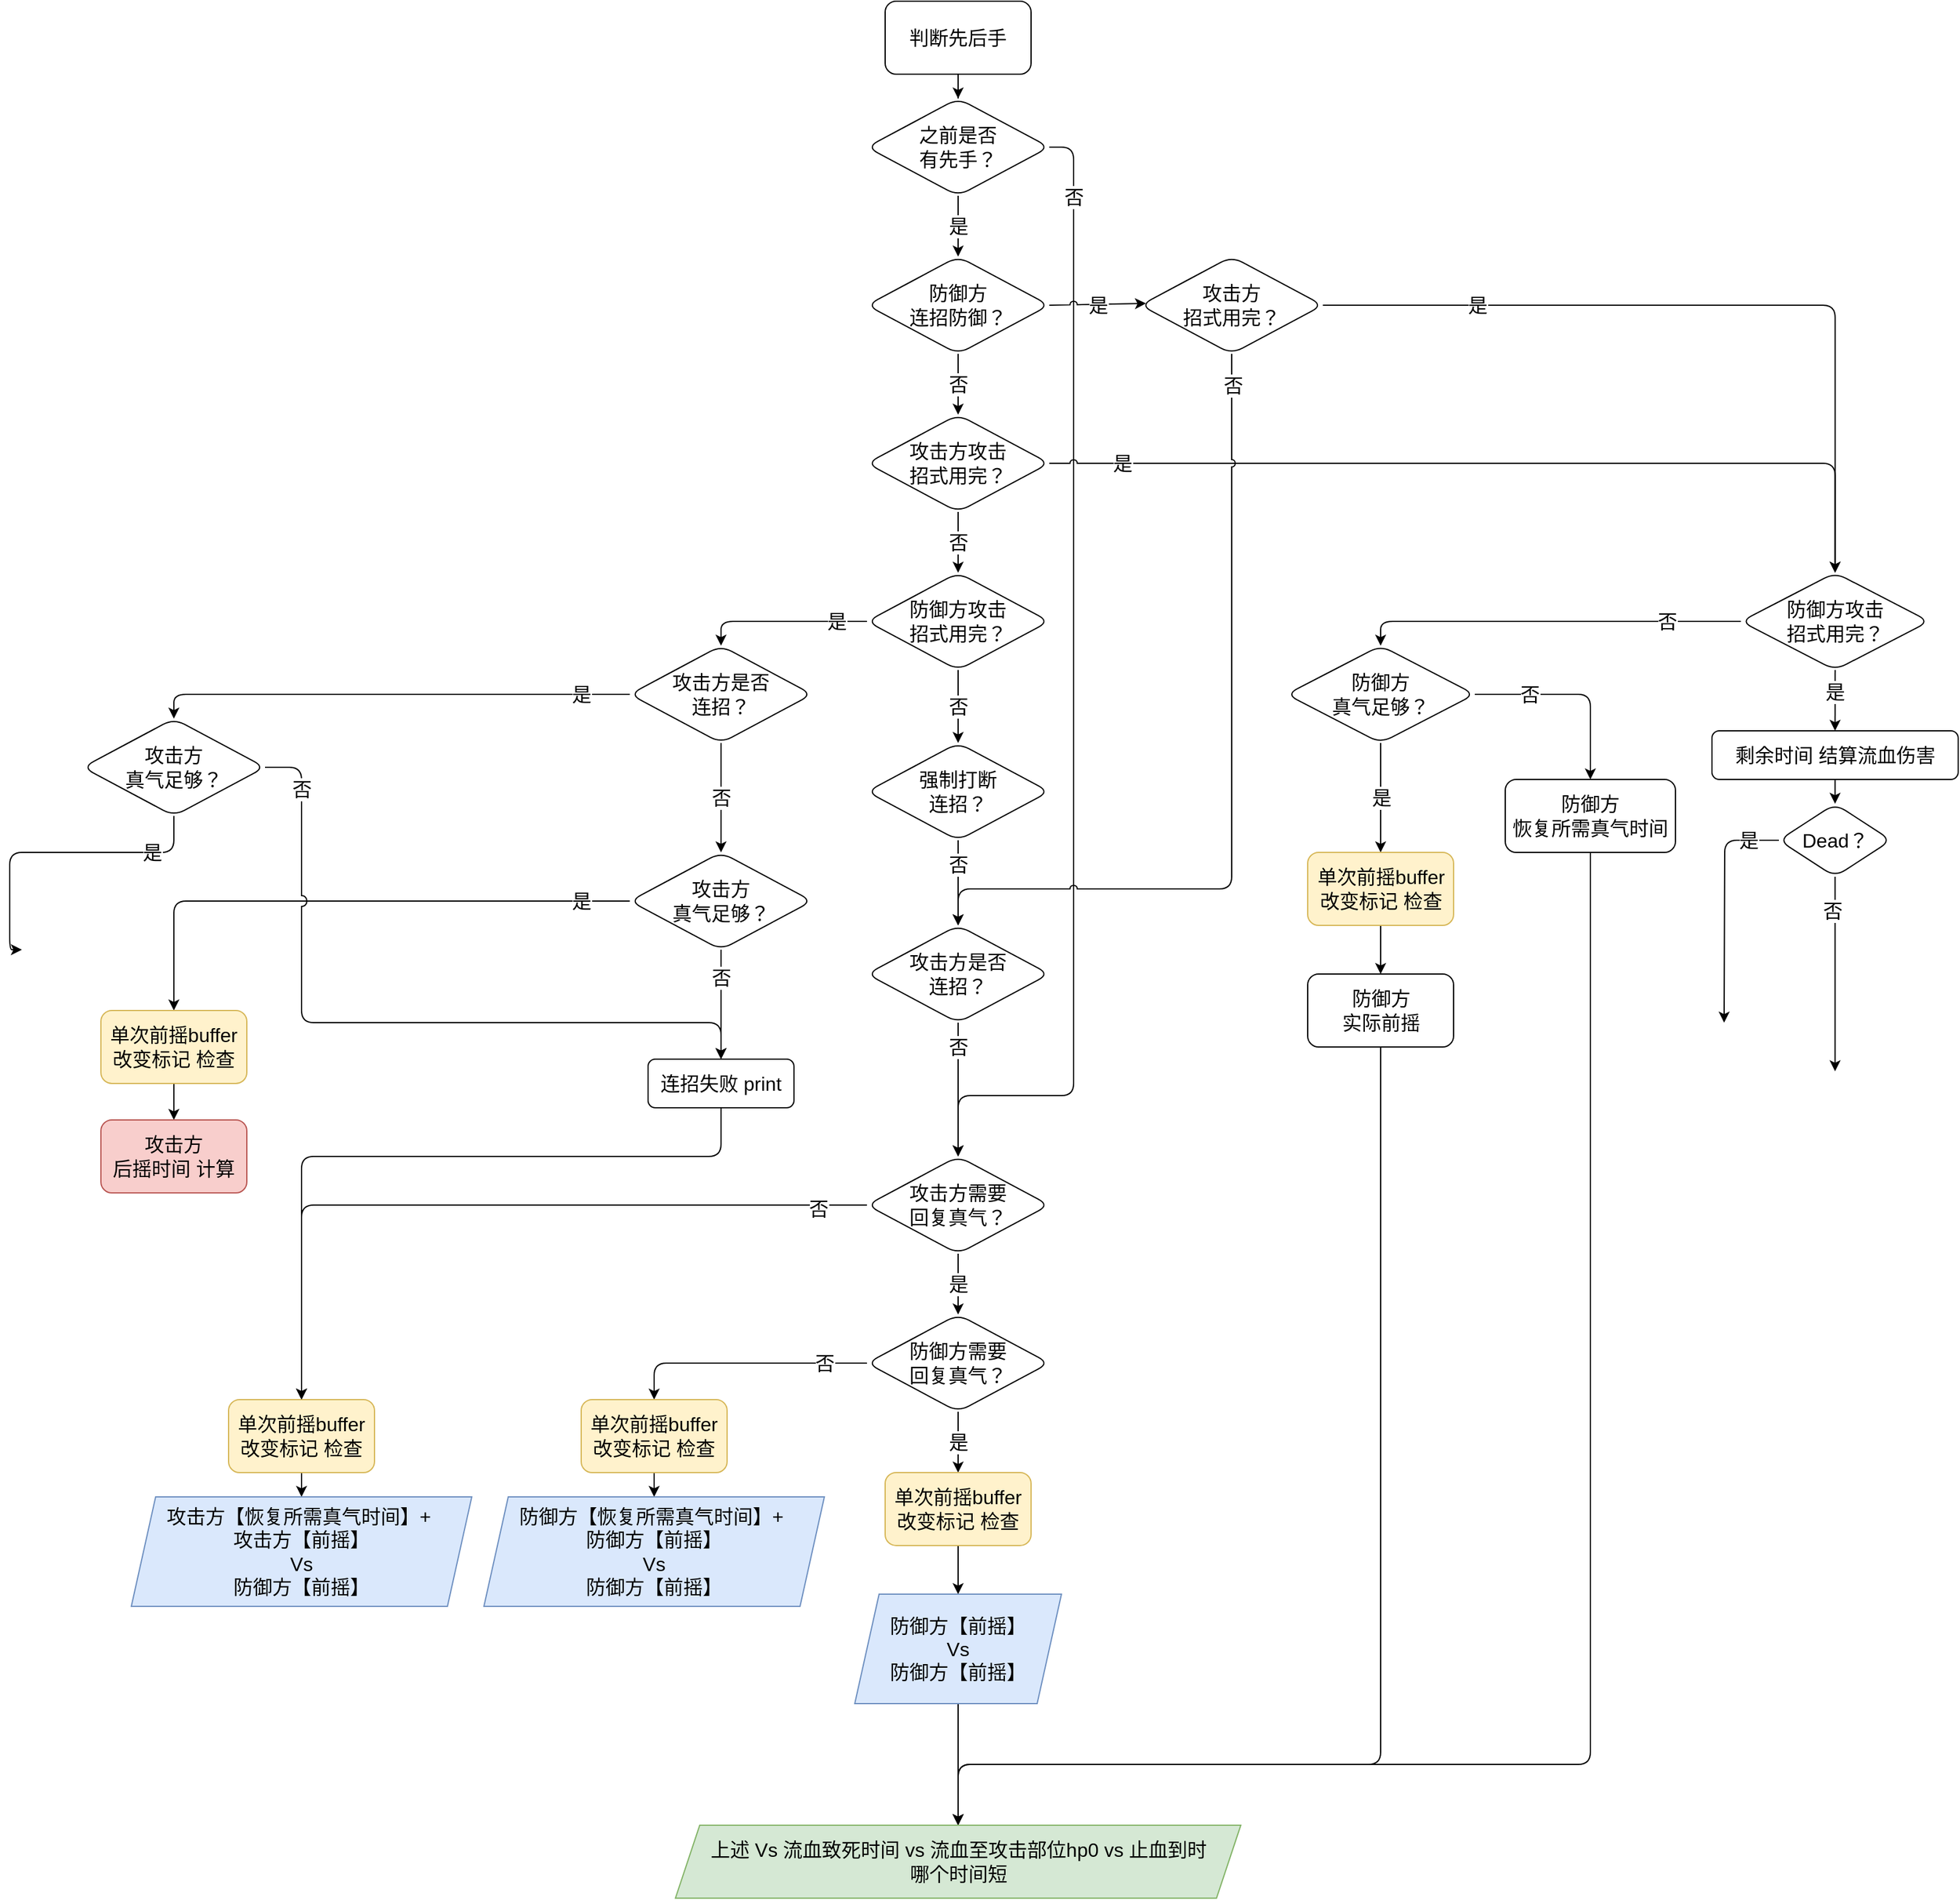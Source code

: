 <mxfile version="13.5.7" type="device" pages="2"><diagram id="C5RBs43oDa-KdzZeNtuy" name="Page-1"><mxGraphModel dx="1844" dy="978" grid="1" gridSize="10" guides="1" tooltips="1" connect="1" arrows="1" fold="1" page="1" pageScale="1" pageWidth="827" pageHeight="1169" math="0" shadow="0"><root><mxCell id="WIyWlLk6GJQsqaUBKTNV-0"/><mxCell id="WIyWlLk6GJQsqaUBKTNV-1" parent="WIyWlLk6GJQsqaUBKTNV-0"/><mxCell id="cYlKV6OHm-jSGwV8W4NB-3" value="" style="edgeStyle=orthogonalEdgeStyle;rounded=0;orthogonalLoop=1;jettySize=auto;html=1;fontSize=16;" edge="1" parent="WIyWlLk6GJQsqaUBKTNV-1" source="cYlKV6OHm-jSGwV8W4NB-1" target="cYlKV6OHm-jSGwV8W4NB-2"><mxGeometry relative="1" as="geometry"/></mxCell><mxCell id="cYlKV6OHm-jSGwV8W4NB-1" value="判断先后手" style="rounded=1;whiteSpace=wrap;html=1;fontSize=16;" vertex="1" parent="WIyWlLk6GJQsqaUBKTNV-1"><mxGeometry x="330" y="30" width="120" height="60" as="geometry"/></mxCell><mxCell id="cYlKV6OHm-jSGwV8W4NB-53" style="edgeStyle=orthogonalEdgeStyle;rounded=1;orthogonalLoop=1;jettySize=auto;html=1;exitX=1;exitY=0.5;exitDx=0;exitDy=0;fontSize=16;sourcePortConstraint=none;snapToPoint=0;fixDash=0;metaEdit=0;comic=0;noJump=0;backgroundOutline=0;sketch=0;jumpStyle=arc;" edge="1" parent="WIyWlLk6GJQsqaUBKTNV-1" source="cYlKV6OHm-jSGwV8W4NB-2" target="cYlKV6OHm-jSGwV8W4NB-46"><mxGeometry relative="1" as="geometry"><Array as="points"><mxPoint x="485" y="150"/><mxPoint x="485" y="930"/><mxPoint x="390" y="930"/></Array></mxGeometry></mxCell><mxCell id="cYlKV6OHm-jSGwV8W4NB-57" value="否" style="edgeLabel;html=1;align=center;verticalAlign=middle;resizable=0;points=[];fontSize=16;" vertex="1" connectable="0" parent="cYlKV6OHm-jSGwV8W4NB-53"><mxGeometry x="-0.419" relative="1" as="geometry"><mxPoint y="-214.17" as="offset"/></mxGeometry></mxCell><mxCell id="cYlKV6OHm-jSGwV8W4NB-2" value="&lt;div&gt;之前是否&lt;/div&gt;&lt;div&gt;有先手？&lt;/div&gt;" style="rhombus;whiteSpace=wrap;html=1;rounded=1;fontSize=16;" vertex="1" parent="WIyWlLk6GJQsqaUBKTNV-1"><mxGeometry x="315" y="110" width="150" height="80" as="geometry"/></mxCell><mxCell id="cYlKV6OHm-jSGwV8W4NB-6" value="&lt;div&gt;防御方&lt;/div&gt;&lt;div&gt;连招防御？&lt;/div&gt;" style="rhombus;whiteSpace=wrap;html=1;rounded=1;fontSize=16;" vertex="1" parent="WIyWlLk6GJQsqaUBKTNV-1"><mxGeometry x="315" y="240" width="150" height="80" as="geometry"/></mxCell><mxCell id="cYlKV6OHm-jSGwV8W4NB-10" value="" style="endArrow=classic;html=1;fontSize=16;entryX=0.5;entryY=0;entryDx=0;entryDy=0;" edge="1" parent="WIyWlLk6GJQsqaUBKTNV-1" source="cYlKV6OHm-jSGwV8W4NB-2" target="cYlKV6OHm-jSGwV8W4NB-6"><mxGeometry relative="1" as="geometry"><mxPoint x="510" y="210" as="sourcePoint"/><mxPoint x="610" y="210" as="targetPoint"/></mxGeometry></mxCell><mxCell id="cYlKV6OHm-jSGwV8W4NB-11" value="是" style="edgeLabel;resizable=0;html=1;align=center;verticalAlign=middle;fontSize=16;" connectable="0" vertex="1" parent="cYlKV6OHm-jSGwV8W4NB-10"><mxGeometry relative="1" as="geometry"/></mxCell><mxCell id="cYlKV6OHm-jSGwV8W4NB-61" style="edgeStyle=orthogonalEdgeStyle;rounded=1;sketch=0;comic=0;orthogonalLoop=1;jettySize=auto;html=1;entryX=0.5;entryY=0;entryDx=0;entryDy=0;fontSize=16;jumpStyle=arc;" edge="1" parent="WIyWlLk6GJQsqaUBKTNV-1" source="cYlKV6OHm-jSGwV8W4NB-16" target="cYlKV6OHm-jSGwV8W4NB-58"><mxGeometry relative="1" as="geometry"/></mxCell><mxCell id="cYlKV6OHm-jSGwV8W4NB-62" value="是" style="edgeLabel;html=1;align=center;verticalAlign=middle;resizable=0;points=[];fontSize=16;" vertex="1" connectable="0" parent="cYlKV6OHm-jSGwV8W4NB-61"><mxGeometry x="-0.636" y="2" relative="1" as="geometry"><mxPoint x="-74.17" y="2" as="offset"/></mxGeometry></mxCell><mxCell id="cYlKV6OHm-jSGwV8W4NB-16" value="&lt;div&gt;攻击方攻击&lt;/div&gt;&lt;div&gt;招式用完？&lt;/div&gt;" style="rhombus;whiteSpace=wrap;html=1;rounded=1;fontSize=16;" vertex="1" parent="WIyWlLk6GJQsqaUBKTNV-1"><mxGeometry x="315" y="370" width="150" height="80" as="geometry"/></mxCell><mxCell id="cYlKV6OHm-jSGwV8W4NB-17" value="" style="endArrow=classic;html=1;fontSize=16;entryX=0.5;entryY=0;entryDx=0;entryDy=0;" edge="1" target="cYlKV6OHm-jSGwV8W4NB-16" parent="WIyWlLk6GJQsqaUBKTNV-1" source="cYlKV6OHm-jSGwV8W4NB-6"><mxGeometry relative="1" as="geometry"><mxPoint x="450" y="350" as="sourcePoint"/><mxPoint x="610" y="340" as="targetPoint"/></mxGeometry></mxCell><mxCell id="cYlKV6OHm-jSGwV8W4NB-18" value="否" style="edgeLabel;resizable=0;html=1;align=center;verticalAlign=middle;fontSize=16;" connectable="0" vertex="1" parent="cYlKV6OHm-jSGwV8W4NB-17"><mxGeometry relative="1" as="geometry"/></mxCell><mxCell id="cYlKV6OHm-jSGwV8W4NB-27" value="" style="endArrow=classic;html=1;fontSize=16;exitX=1;exitY=0.5;exitDx=0;exitDy=0;entryX=0.03;entryY=0.482;entryDx=0;entryDy=0;entryPerimeter=0;jumpStyle=arc;" edge="1" parent="WIyWlLk6GJQsqaUBKTNV-1" source="cYlKV6OHm-jSGwV8W4NB-6" target="cYlKV6OHm-jSGwV8W4NB-29"><mxGeometry relative="1" as="geometry"><mxPoint x="530" y="260" as="sourcePoint"/><mxPoint x="530" y="280" as="targetPoint"/></mxGeometry></mxCell><mxCell id="cYlKV6OHm-jSGwV8W4NB-28" value="是" style="edgeLabel;resizable=0;html=1;align=center;verticalAlign=middle;fontSize=16;" connectable="0" vertex="1" parent="cYlKV6OHm-jSGwV8W4NB-27"><mxGeometry relative="1" as="geometry"/></mxCell><mxCell id="cYlKV6OHm-jSGwV8W4NB-59" value="" style="edgeStyle=orthogonalEdgeStyle;rounded=1;sketch=0;comic=0;orthogonalLoop=1;jettySize=auto;html=1;fontSize=16;" edge="1" parent="WIyWlLk6GJQsqaUBKTNV-1" source="cYlKV6OHm-jSGwV8W4NB-29" target="cYlKV6OHm-jSGwV8W4NB-58"><mxGeometry relative="1" as="geometry"/></mxCell><mxCell id="cYlKV6OHm-jSGwV8W4NB-60" value="是" style="edgeLabel;html=1;align=center;verticalAlign=middle;resizable=0;points=[];fontSize=16;" vertex="1" connectable="0" parent="cYlKV6OHm-jSGwV8W4NB-59"><mxGeometry x="-0.089" y="1" relative="1" as="geometry"><mxPoint x="-165" y="1" as="offset"/></mxGeometry></mxCell><mxCell id="cYlKV6OHm-jSGwV8W4NB-63" style="edgeStyle=orthogonalEdgeStyle;rounded=1;sketch=0;comic=0;orthogonalLoop=1;jettySize=auto;html=1;fontSize=16;jumpStyle=arc;" edge="1" parent="WIyWlLk6GJQsqaUBKTNV-1" source="cYlKV6OHm-jSGwV8W4NB-29"><mxGeometry relative="1" as="geometry"><mxPoint x="390" y="790" as="targetPoint"/><Array as="points"><mxPoint x="615" y="760"/><mxPoint x="390" y="760"/></Array></mxGeometry></mxCell><mxCell id="cYlKV6OHm-jSGwV8W4NB-64" value="否" style="edgeLabel;html=1;align=center;verticalAlign=middle;resizable=0;points=[];fontSize=16;" vertex="1" connectable="0" parent="cYlKV6OHm-jSGwV8W4NB-63"><mxGeometry x="-0.927" y="1" relative="1" as="geometry"><mxPoint as="offset"/></mxGeometry></mxCell><mxCell id="cYlKV6OHm-jSGwV8W4NB-29" value="&lt;div&gt;攻击方&lt;/div&gt;&lt;div&gt;招式用完？&lt;/div&gt;" style="rhombus;whiteSpace=wrap;html=1;rounded=1;fontSize=16;" vertex="1" parent="WIyWlLk6GJQsqaUBKTNV-1"><mxGeometry x="540" y="240" width="150" height="80" as="geometry"/></mxCell><mxCell id="cYlKV6OHm-jSGwV8W4NB-31" value="" style="endArrow=classic;html=1;fontSize=16;entryX=0.5;entryY=0;entryDx=0;entryDy=0;" edge="1" parent="WIyWlLk6GJQsqaUBKTNV-1" source="cYlKV6OHm-jSGwV8W4NB-16" target="cYlKV6OHm-jSGwV8W4NB-33"><mxGeometry relative="1" as="geometry"><mxPoint x="389.5" y="450" as="sourcePoint"/><mxPoint x="389.5" y="500" as="targetPoint"/></mxGeometry></mxCell><mxCell id="cYlKV6OHm-jSGwV8W4NB-32" value="否" style="edgeLabel;resizable=0;html=1;align=center;verticalAlign=middle;fontSize=16;" connectable="0" vertex="1" parent="cYlKV6OHm-jSGwV8W4NB-31"><mxGeometry relative="1" as="geometry"/></mxCell><mxCell id="cYlKV6OHm-jSGwV8W4NB-98" style="edgeStyle=orthogonalEdgeStyle;rounded=1;sketch=0;comic=0;jumpStyle=arc;jumpSize=9;orthogonalLoop=1;jettySize=auto;html=1;entryX=0.5;entryY=0;entryDx=0;entryDy=0;fontSize=16;" edge="1" parent="WIyWlLk6GJQsqaUBKTNV-1" source="cYlKV6OHm-jSGwV8W4NB-33" target="cYlKV6OHm-jSGwV8W4NB-97"><mxGeometry relative="1" as="geometry"/></mxCell><mxCell id="cYlKV6OHm-jSGwV8W4NB-99" value="是" style="edgeLabel;html=1;align=center;verticalAlign=middle;resizable=0;points=[];fontSize=16;" vertex="1" connectable="0" parent="cYlKV6OHm-jSGwV8W4NB-98"><mxGeometry x="-0.821" y="2" relative="1" as="geometry"><mxPoint x="-12.5" y="-2" as="offset"/></mxGeometry></mxCell><mxCell id="cYlKV6OHm-jSGwV8W4NB-33" value="&lt;div&gt;防御方攻击&lt;/div&gt;&lt;div&gt;招式用完？&lt;/div&gt;" style="rhombus;whiteSpace=wrap;html=1;rounded=1;fontSize=16;" vertex="1" parent="WIyWlLk6GJQsqaUBKTNV-1"><mxGeometry x="315" y="500" width="150" height="80" as="geometry"/></mxCell><mxCell id="cYlKV6OHm-jSGwV8W4NB-34" value="" style="endArrow=classic;html=1;fontSize=16;" edge="1" parent="WIyWlLk6GJQsqaUBKTNV-1" source="cYlKV6OHm-jSGwV8W4NB-33" target="cYlKV6OHm-jSGwV8W4NB-40"><mxGeometry relative="1" as="geometry"><mxPoint x="389.5" y="590" as="sourcePoint"/><mxPoint x="389.5" y="640" as="targetPoint"/></mxGeometry></mxCell><mxCell id="cYlKV6OHm-jSGwV8W4NB-35" value="否" style="edgeLabel;resizable=0;html=1;align=center;verticalAlign=middle;fontSize=16;" connectable="0" vertex="1" parent="cYlKV6OHm-jSGwV8W4NB-34"><mxGeometry relative="1" as="geometry"/></mxCell><mxCell id="cYlKV6OHm-jSGwV8W4NB-40" value="&lt;div&gt;强制打断&lt;/div&gt;&lt;div&gt;连招？&lt;/div&gt;" style="rhombus;whiteSpace=wrap;html=1;rounded=1;fontSize=16;" vertex="1" parent="WIyWlLk6GJQsqaUBKTNV-1"><mxGeometry x="315" y="640" width="150" height="80" as="geometry"/></mxCell><mxCell id="cYlKV6OHm-jSGwV8W4NB-41" value="" style="endArrow=classic;html=1;fontSize=16;" edge="1" parent="WIyWlLk6GJQsqaUBKTNV-1" source="cYlKV6OHm-jSGwV8W4NB-40" target="cYlKV6OHm-jSGwV8W4NB-43"><mxGeometry relative="1" as="geometry"><mxPoint x="389.5" y="730" as="sourcePoint"/><mxPoint x="389.5" y="780" as="targetPoint"/></mxGeometry></mxCell><mxCell id="cYlKV6OHm-jSGwV8W4NB-42" value="否" style="edgeLabel;resizable=0;html=1;align=center;verticalAlign=middle;fontSize=16;" connectable="0" vertex="1" parent="cYlKV6OHm-jSGwV8W4NB-41"><mxGeometry relative="1" as="geometry"><mxPoint y="-15" as="offset"/></mxGeometry></mxCell><mxCell id="cYlKV6OHm-jSGwV8W4NB-43" value="&lt;div&gt;攻击方是否&lt;/div&gt;&lt;div&gt;连招？&lt;/div&gt;" style="rhombus;whiteSpace=wrap;html=1;rounded=1;fontSize=16;" vertex="1" parent="WIyWlLk6GJQsqaUBKTNV-1"><mxGeometry x="315" y="790" width="150" height="80" as="geometry"/></mxCell><mxCell id="cYlKV6OHm-jSGwV8W4NB-44" value="" style="endArrow=classic;html=1;fontSize=16;" edge="1" parent="WIyWlLk6GJQsqaUBKTNV-1" source="cYlKV6OHm-jSGwV8W4NB-43" target="cYlKV6OHm-jSGwV8W4NB-46"><mxGeometry relative="1" as="geometry"><mxPoint x="389.5" y="860" as="sourcePoint"/><mxPoint x="389.5" y="910" as="targetPoint"/></mxGeometry></mxCell><mxCell id="cYlKV6OHm-jSGwV8W4NB-45" value="否" style="edgeLabel;resizable=0;html=1;align=center;verticalAlign=middle;fontSize=16;" connectable="0" vertex="1" parent="cYlKV6OHm-jSGwV8W4NB-44"><mxGeometry relative="1" as="geometry"><mxPoint y="-35" as="offset"/></mxGeometry></mxCell><mxCell id="cYlKV6OHm-jSGwV8W4NB-93" style="edgeStyle=orthogonalEdgeStyle;rounded=1;sketch=0;comic=0;jumpStyle=arc;jumpSize=9;orthogonalLoop=1;jettySize=auto;html=1;exitX=0;exitY=0.5;exitDx=0;exitDy=0;fontSize=16;" edge="1" parent="WIyWlLk6GJQsqaUBKTNV-1" source="cYlKV6OHm-jSGwV8W4NB-46" target="cYlKV6OHm-jSGwV8W4NB-92"><mxGeometry relative="1" as="geometry"/></mxCell><mxCell id="cYlKV6OHm-jSGwV8W4NB-94" value="否" style="edgeLabel;html=1;align=center;verticalAlign=middle;resizable=0;points=[];fontSize=16;" vertex="1" connectable="0" parent="cYlKV6OHm-jSGwV8W4NB-93"><mxGeometry x="-0.872" y="3" relative="1" as="geometry"><mxPoint as="offset"/></mxGeometry></mxCell><mxCell id="cYlKV6OHm-jSGwV8W4NB-46" value="攻击方需要&lt;br&gt;回复真气？" style="rhombus;whiteSpace=wrap;html=1;rounded=1;fontSize=16;" vertex="1" parent="WIyWlLk6GJQsqaUBKTNV-1"><mxGeometry x="315" y="980" width="150" height="80" as="geometry"/></mxCell><mxCell id="cYlKV6OHm-jSGwV8W4NB-47" value="" style="endArrow=classic;html=1;fontSize=16;" edge="1" source="cYlKV6OHm-jSGwV8W4NB-46" parent="WIyWlLk6GJQsqaUBKTNV-1" target="cYlKV6OHm-jSGwV8W4NB-50"><mxGeometry relative="1" as="geometry"><mxPoint x="389.5" y="1060" as="sourcePoint"/><mxPoint x="389.5" y="1110" as="targetPoint"/></mxGeometry></mxCell><mxCell id="cYlKV6OHm-jSGwV8W4NB-48" value="是" style="edgeLabel;resizable=0;html=1;align=center;verticalAlign=middle;fontSize=16;" connectable="0" vertex="1" parent="cYlKV6OHm-jSGwV8W4NB-47"><mxGeometry relative="1" as="geometry"/></mxCell><mxCell id="cYlKV6OHm-jSGwV8W4NB-84" style="edgeStyle=orthogonalEdgeStyle;rounded=1;sketch=0;comic=0;jumpStyle=arc;jumpSize=9;orthogonalLoop=1;jettySize=auto;html=1;exitX=0;exitY=0.5;exitDx=0;exitDy=0;fontSize=16;entryX=0.5;entryY=0;entryDx=0;entryDy=0;" edge="1" parent="WIyWlLk6GJQsqaUBKTNV-1" source="cYlKV6OHm-jSGwV8W4NB-50" target="cYlKV6OHm-jSGwV8W4NB-85"><mxGeometry relative="1" as="geometry"><mxPoint x="190" y="1200" as="targetPoint"/></mxGeometry></mxCell><mxCell id="cYlKV6OHm-jSGwV8W4NB-86" value="否" style="edgeLabel;html=1;align=center;verticalAlign=middle;resizable=0;points=[];fontSize=16;" vertex="1" connectable="0" parent="cYlKV6OHm-jSGwV8W4NB-84"><mxGeometry x="-0.363" relative="1" as="geometry"><mxPoint x="30" as="offset"/></mxGeometry></mxCell><mxCell id="cYlKV6OHm-jSGwV8W4NB-50" value="防御方需要&lt;br&gt;回复真气？" style="rhombus;whiteSpace=wrap;html=1;rounded=1;fontSize=16;" vertex="1" parent="WIyWlLk6GJQsqaUBKTNV-1"><mxGeometry x="315" y="1110" width="150" height="80" as="geometry"/></mxCell><mxCell id="cYlKV6OHm-jSGwV8W4NB-51" value="" style="endArrow=classic;html=1;fontSize=16;entryX=0.5;entryY=0;entryDx=0;entryDy=0;" edge="1" parent="WIyWlLk6GJQsqaUBKTNV-1" source="cYlKV6OHm-jSGwV8W4NB-50" target="cYlKV6OHm-jSGwV8W4NB-82"><mxGeometry relative="1" as="geometry"><mxPoint x="389.5" y="1190" as="sourcePoint"/><mxPoint x="389.5" y="1240" as="targetPoint"/></mxGeometry></mxCell><mxCell id="cYlKV6OHm-jSGwV8W4NB-52" value="是" style="edgeLabel;resizable=0;html=1;align=center;verticalAlign=middle;fontSize=16;" connectable="0" vertex="1" parent="cYlKV6OHm-jSGwV8W4NB-51"><mxGeometry relative="1" as="geometry"/></mxCell><mxCell id="cYlKV6OHm-jSGwV8W4NB-66" value="" style="edgeStyle=orthogonalEdgeStyle;rounded=1;sketch=0;comic=0;jumpStyle=arc;jumpSize=9;orthogonalLoop=1;jettySize=auto;html=1;fontSize=16;" edge="1" parent="WIyWlLk6GJQsqaUBKTNV-1" source="cYlKV6OHm-jSGwV8W4NB-58" target="cYlKV6OHm-jSGwV8W4NB-65"><mxGeometry relative="1" as="geometry"/></mxCell><mxCell id="cYlKV6OHm-jSGwV8W4NB-67" value="是" style="edgeLabel;html=1;align=center;verticalAlign=middle;resizable=0;points=[];fontSize=16;" vertex="1" connectable="0" parent="cYlKV6OHm-jSGwV8W4NB-66"><mxGeometry x="-0.282" y="-1" relative="1" as="geometry"><mxPoint as="offset"/></mxGeometry></mxCell><mxCell id="cYlKV6OHm-jSGwV8W4NB-71" style="edgeStyle=orthogonalEdgeStyle;rounded=1;sketch=0;comic=0;jumpStyle=arc;jumpSize=9;orthogonalLoop=1;jettySize=auto;html=1;exitX=0;exitY=0.5;exitDx=0;exitDy=0;entryX=0.5;entryY=0;entryDx=0;entryDy=0;fontSize=16;" edge="1" parent="WIyWlLk6GJQsqaUBKTNV-1" source="cYlKV6OHm-jSGwV8W4NB-58" target="cYlKV6OHm-jSGwV8W4NB-70"><mxGeometry relative="1" as="geometry"/></mxCell><mxCell id="cYlKV6OHm-jSGwV8W4NB-72" value="否" style="edgeLabel;html=1;align=center;verticalAlign=middle;resizable=0;points=[];fontSize=16;" vertex="1" connectable="0" parent="cYlKV6OHm-jSGwV8W4NB-71"><mxGeometry x="-0.61" y="-1" relative="1" as="geometry"><mxPoint y="1" as="offset"/></mxGeometry></mxCell><mxCell id="cYlKV6OHm-jSGwV8W4NB-58" value="&lt;div&gt;防御方攻击&lt;/div&gt;&lt;div&gt;招式用完？&lt;/div&gt;" style="rhombus;whiteSpace=wrap;html=1;rounded=1;fontSize=16;" vertex="1" parent="WIyWlLk6GJQsqaUBKTNV-1"><mxGeometry x="1033.75" y="500" width="155" height="80" as="geometry"/></mxCell><mxCell id="cYlKV6OHm-jSGwV8W4NB-69" value="" style="edgeStyle=orthogonalEdgeStyle;rounded=1;sketch=0;comic=0;jumpStyle=arc;jumpSize=9;orthogonalLoop=1;jettySize=auto;html=1;fontSize=16;" edge="1" parent="WIyWlLk6GJQsqaUBKTNV-1" source="cYlKV6OHm-jSGwV8W4NB-65" target="cYlKV6OHm-jSGwV8W4NB-68"><mxGeometry relative="1" as="geometry"/></mxCell><mxCell id="cYlKV6OHm-jSGwV8W4NB-65" value="剩余时间 结算流血伤害" style="whiteSpace=wrap;html=1;rounded=1;fontSize=16;" vertex="1" parent="WIyWlLk6GJQsqaUBKTNV-1"><mxGeometry x="1010" y="630" width="202.5" height="40" as="geometry"/></mxCell><mxCell id="cYlKV6OHm-jSGwV8W4NB-120" style="edgeStyle=orthogonalEdgeStyle;rounded=1;sketch=0;comic=0;jumpStyle=arc;jumpSize=9;orthogonalLoop=1;jettySize=auto;html=1;exitX=0;exitY=0.5;exitDx=0;exitDy=0;fontSize=16;" edge="1" parent="WIyWlLk6GJQsqaUBKTNV-1" source="cYlKV6OHm-jSGwV8W4NB-68"><mxGeometry relative="1" as="geometry"><mxPoint x="1020" y="870" as="targetPoint"/></mxGeometry></mxCell><mxCell id="cYlKV6OHm-jSGwV8W4NB-121" value="是" style="edgeLabel;html=1;align=center;verticalAlign=middle;resizable=0;points=[];fontSize=16;" vertex="1" connectable="0" parent="cYlKV6OHm-jSGwV8W4NB-120"><mxGeometry x="-0.882" relative="1" as="geometry"><mxPoint x="-13.33" as="offset"/></mxGeometry></mxCell><mxCell id="cYlKV6OHm-jSGwV8W4NB-122" style="edgeStyle=orthogonalEdgeStyle;rounded=1;sketch=0;comic=0;jumpStyle=arc;jumpSize=9;orthogonalLoop=1;jettySize=auto;html=1;fontSize=16;" edge="1" parent="WIyWlLk6GJQsqaUBKTNV-1" source="cYlKV6OHm-jSGwV8W4NB-68"><mxGeometry relative="1" as="geometry"><mxPoint x="1111.25" y="910" as="targetPoint"/></mxGeometry></mxCell><mxCell id="cYlKV6OHm-jSGwV8W4NB-123" value="否" style="edgeLabel;html=1;align=center;verticalAlign=middle;resizable=0;points=[];fontSize=16;" vertex="1" connectable="0" parent="cYlKV6OHm-jSGwV8W4NB-122"><mxGeometry x="-0.652" y="-3" relative="1" as="geometry"><mxPoint as="offset"/></mxGeometry></mxCell><mxCell id="cYlKV6OHm-jSGwV8W4NB-68" value="Dead？" style="rhombus;whiteSpace=wrap;html=1;rounded=1;fontSize=16;" vertex="1" parent="WIyWlLk6GJQsqaUBKTNV-1"><mxGeometry x="1065" y="690" width="92.5" height="60" as="geometry"/></mxCell><mxCell id="cYlKV6OHm-jSGwV8W4NB-74" value="否" style="edgeStyle=orthogonalEdgeStyle;rounded=1;sketch=0;comic=0;jumpStyle=arc;jumpSize=9;orthogonalLoop=1;jettySize=auto;html=1;fontSize=16;exitX=1;exitY=0.5;exitDx=0;exitDy=0;" edge="1" parent="WIyWlLk6GJQsqaUBKTNV-1" source="cYlKV6OHm-jSGwV8W4NB-70" target="cYlKV6OHm-jSGwV8W4NB-75"><mxGeometry x="-0.455" relative="1" as="geometry"><mxPoint x="840.0" y="730" as="targetPoint"/><mxPoint as="offset"/></mxGeometry></mxCell><mxCell id="cYlKV6OHm-jSGwV8W4NB-79" value="是" style="edgeStyle=orthogonalEdgeStyle;rounded=1;sketch=0;comic=0;jumpStyle=arc;jumpSize=9;orthogonalLoop=1;jettySize=auto;html=1;fontSize=16;" edge="1" parent="WIyWlLk6GJQsqaUBKTNV-1" source="cYlKV6OHm-jSGwV8W4NB-70" target="cYlKV6OHm-jSGwV8W4NB-78"><mxGeometry relative="1" as="geometry"/></mxCell><mxCell id="cYlKV6OHm-jSGwV8W4NB-70" value="&lt;div&gt;防御方&lt;/div&gt;&lt;div&gt;真气足够？&lt;/div&gt;" style="rhombus;whiteSpace=wrap;html=1;rounded=1;fontSize=16;" vertex="1" parent="WIyWlLk6GJQsqaUBKTNV-1"><mxGeometry x="660" y="560" width="155" height="80" as="geometry"/></mxCell><mxCell id="cYlKV6OHm-jSGwV8W4NB-124" style="edgeStyle=orthogonalEdgeStyle;rounded=1;sketch=0;comic=0;jumpStyle=arc;jumpSize=9;orthogonalLoop=1;jettySize=auto;html=1;entryX=0.5;entryY=0;entryDx=0;entryDy=0;fontSize=16;exitX=0.5;exitY=1;exitDx=0;exitDy=0;" edge="1" parent="WIyWlLk6GJQsqaUBKTNV-1" source="cYlKV6OHm-jSGwV8W4NB-75" target="cYlKV6OHm-jSGwV8W4NB-118"><mxGeometry relative="1" as="geometry"><Array as="points"><mxPoint x="910" y="1480"/><mxPoint x="390" y="1480"/></Array></mxGeometry></mxCell><mxCell id="cYlKV6OHm-jSGwV8W4NB-75" value="防御方&lt;br&gt;恢复所需真气时间" style="whiteSpace=wrap;html=1;rounded=1;fontSize=16;" vertex="1" parent="WIyWlLk6GJQsqaUBKTNV-1"><mxGeometry x="840" y="670" width="140" height="60" as="geometry"/></mxCell><mxCell id="cYlKV6OHm-jSGwV8W4NB-81" value="" style="edgeStyle=orthogonalEdgeStyle;rounded=1;sketch=0;comic=0;jumpStyle=arc;jumpSize=9;orthogonalLoop=1;jettySize=auto;html=1;fontSize=16;" edge="1" parent="WIyWlLk6GJQsqaUBKTNV-1" source="cYlKV6OHm-jSGwV8W4NB-78" target="cYlKV6OHm-jSGwV8W4NB-80"><mxGeometry relative="1" as="geometry"/></mxCell><mxCell id="cYlKV6OHm-jSGwV8W4NB-78" value="单次前摇buffer改变标记 检查" style="whiteSpace=wrap;html=1;rounded=1;fontSize=16;fillColor=#fff2cc;strokeColor=#d6b656;" vertex="1" parent="WIyWlLk6GJQsqaUBKTNV-1"><mxGeometry x="677.5" y="730" width="120" height="60" as="geometry"/></mxCell><mxCell id="cYlKV6OHm-jSGwV8W4NB-119" style="edgeStyle=orthogonalEdgeStyle;rounded=1;sketch=0;comic=0;jumpStyle=arc;jumpSize=9;orthogonalLoop=1;jettySize=auto;html=1;fontSize=16;exitX=0.5;exitY=1;exitDx=0;exitDy=0;" edge="1" parent="WIyWlLk6GJQsqaUBKTNV-1" source="cYlKV6OHm-jSGwV8W4NB-80" target="cYlKV6OHm-jSGwV8W4NB-118"><mxGeometry relative="1" as="geometry"><Array as="points"><mxPoint x="738" y="1480"/><mxPoint x="390" y="1480"/></Array></mxGeometry></mxCell><mxCell id="cYlKV6OHm-jSGwV8W4NB-80" value="防御方&lt;br&gt;实际前摇" style="whiteSpace=wrap;html=1;rounded=1;fontSize=16;" vertex="1" parent="WIyWlLk6GJQsqaUBKTNV-1"><mxGeometry x="677.5" y="830" width="120" height="60" as="geometry"/></mxCell><mxCell id="cYlKV6OHm-jSGwV8W4NB-115" value="" style="edgeStyle=orthogonalEdgeStyle;rounded=1;sketch=0;comic=0;jumpStyle=arc;jumpSize=9;orthogonalLoop=1;jettySize=auto;html=1;fontSize=16;" edge="1" parent="WIyWlLk6GJQsqaUBKTNV-1" source="cYlKV6OHm-jSGwV8W4NB-82" target="cYlKV6OHm-jSGwV8W4NB-114"><mxGeometry relative="1" as="geometry"/></mxCell><mxCell id="cYlKV6OHm-jSGwV8W4NB-82" value="单次前摇buffer改变标记 检查" style="whiteSpace=wrap;html=1;rounded=1;fontSize=16;fillColor=#fff2cc;strokeColor=#d6b656;" vertex="1" parent="WIyWlLk6GJQsqaUBKTNV-1"><mxGeometry x="330" y="1240" width="120" height="60" as="geometry"/></mxCell><mxCell id="cYlKV6OHm-jSGwV8W4NB-88" value="" style="edgeStyle=orthogonalEdgeStyle;rounded=1;sketch=0;comic=0;jumpStyle=arc;jumpSize=9;orthogonalLoop=1;jettySize=auto;html=1;fontSize=16;" edge="1" parent="WIyWlLk6GJQsqaUBKTNV-1" source="cYlKV6OHm-jSGwV8W4NB-85" target="cYlKV6OHm-jSGwV8W4NB-90"><mxGeometry relative="1" as="geometry"><mxPoint x="200" y="1319" as="targetPoint"/></mxGeometry></mxCell><mxCell id="cYlKV6OHm-jSGwV8W4NB-85" value="单次前摇buffer改变标记 检查" style="whiteSpace=wrap;html=1;rounded=1;fontSize=16;fillColor=#fff2cc;strokeColor=#d6b656;" vertex="1" parent="WIyWlLk6GJQsqaUBKTNV-1"><mxGeometry x="80" y="1180" width="120" height="60" as="geometry"/></mxCell><mxCell id="cYlKV6OHm-jSGwV8W4NB-90" value="&lt;div&gt;防御方【恢复所需真气时间】+&amp;nbsp;&lt;/div&gt;&lt;div&gt;防御方【前摇】&lt;/div&gt;&lt;div&gt;Vs&lt;/div&gt;&lt;div&gt;防御方【前摇】&lt;/div&gt;" style="shape=parallelogram;perimeter=parallelogramPerimeter;whiteSpace=wrap;html=1;fixedSize=1;fontSize=16;fillColor=#dae8fc;strokeColor=#6c8ebf;" vertex="1" parent="WIyWlLk6GJQsqaUBKTNV-1"><mxGeometry y="1260" width="280" height="90" as="geometry"/></mxCell><mxCell id="cYlKV6OHm-jSGwV8W4NB-96" value="" style="edgeStyle=orthogonalEdgeStyle;rounded=1;sketch=0;comic=0;jumpStyle=arc;jumpSize=9;orthogonalLoop=1;jettySize=auto;html=1;fontSize=16;" edge="1" parent="WIyWlLk6GJQsqaUBKTNV-1" source="cYlKV6OHm-jSGwV8W4NB-92" target="cYlKV6OHm-jSGwV8W4NB-95"><mxGeometry relative="1" as="geometry"/></mxCell><mxCell id="cYlKV6OHm-jSGwV8W4NB-92" value="单次前摇buffer改变标记 检查" style="whiteSpace=wrap;html=1;rounded=1;fontSize=16;fillColor=#fff2cc;strokeColor=#d6b656;" vertex="1" parent="WIyWlLk6GJQsqaUBKTNV-1"><mxGeometry x="-210" y="1180" width="120" height="60" as="geometry"/></mxCell><mxCell id="cYlKV6OHm-jSGwV8W4NB-95" value="&lt;div&gt;攻击方【恢复所需真气时间】+&amp;nbsp;&lt;/div&gt;&lt;div&gt;攻击方【前摇】&lt;/div&gt;&lt;div&gt;Vs&lt;/div&gt;&lt;div&gt;防御方【前摇】&lt;/div&gt;" style="shape=parallelogram;perimeter=parallelogramPerimeter;whiteSpace=wrap;html=1;fixedSize=1;fontSize=16;fillColor=#dae8fc;strokeColor=#6c8ebf;" vertex="1" parent="WIyWlLk6GJQsqaUBKTNV-1"><mxGeometry x="-290" y="1260" width="280" height="90" as="geometry"/></mxCell><mxCell id="cYlKV6OHm-jSGwV8W4NB-101" value="否" style="edgeStyle=orthogonalEdgeStyle;rounded=1;sketch=0;comic=0;jumpStyle=arc;jumpSize=9;orthogonalLoop=1;jettySize=auto;html=1;fontSize=16;" edge="1" parent="WIyWlLk6GJQsqaUBKTNV-1" source="cYlKV6OHm-jSGwV8W4NB-97" target="cYlKV6OHm-jSGwV8W4NB-100"><mxGeometry relative="1" as="geometry"/></mxCell><mxCell id="cYlKV6OHm-jSGwV8W4NB-106" style="edgeStyle=orthogonalEdgeStyle;rounded=1;sketch=0;comic=0;jumpStyle=arc;jumpSize=9;orthogonalLoop=1;jettySize=auto;html=1;entryX=0.5;entryY=0;entryDx=0;entryDy=0;fontSize=16;" edge="1" parent="WIyWlLk6GJQsqaUBKTNV-1" source="cYlKV6OHm-jSGwV8W4NB-97" target="cYlKV6OHm-jSGwV8W4NB-105"><mxGeometry relative="1" as="geometry"/></mxCell><mxCell id="cYlKV6OHm-jSGwV8W4NB-107" value="是" style="edgeLabel;html=1;align=center;verticalAlign=middle;resizable=0;points=[];fontSize=16;" vertex="1" connectable="0" parent="cYlKV6OHm-jSGwV8W4NB-106"><mxGeometry x="-0.737" y="-1" relative="1" as="geometry"><mxPoint x="11.67" y="1" as="offset"/></mxGeometry></mxCell><mxCell id="cYlKV6OHm-jSGwV8W4NB-97" value="&lt;div&gt;攻击方是否&lt;/div&gt;&lt;div&gt;连招？&lt;/div&gt;" style="rhombus;whiteSpace=wrap;html=1;rounded=1;fontSize=16;" vertex="1" parent="WIyWlLk6GJQsqaUBKTNV-1"><mxGeometry x="120" y="560" width="150" height="80" as="geometry"/></mxCell><mxCell id="cYlKV6OHm-jSGwV8W4NB-103" value="否" style="edgeStyle=orthogonalEdgeStyle;rounded=1;sketch=0;comic=0;jumpStyle=arc;jumpSize=9;orthogonalLoop=1;jettySize=auto;html=1;fontSize=16;exitX=0.5;exitY=1;exitDx=0;exitDy=0;" edge="1" parent="WIyWlLk6GJQsqaUBKTNV-1" source="cYlKV6OHm-jSGwV8W4NB-100" target="cYlKV6OHm-jSGwV8W4NB-102"><mxGeometry x="-0.5" relative="1" as="geometry"><Array as="points"/><mxPoint as="offset"/></mxGeometry></mxCell><mxCell id="cYlKV6OHm-jSGwV8W4NB-125" style="edgeStyle=orthogonalEdgeStyle;rounded=1;sketch=0;comic=0;jumpStyle=arc;jumpSize=9;orthogonalLoop=1;jettySize=auto;html=1;exitX=0;exitY=0.5;exitDx=0;exitDy=0;entryX=0.5;entryY=0;entryDx=0;entryDy=0;fontSize=16;" edge="1" parent="WIyWlLk6GJQsqaUBKTNV-1" source="cYlKV6OHm-jSGwV8W4NB-100" target="cYlKV6OHm-jSGwV8W4NB-108"><mxGeometry relative="1" as="geometry"><Array as="points"><mxPoint x="-255" y="770"/></Array></mxGeometry></mxCell><mxCell id="cYlKV6OHm-jSGwV8W4NB-126" value="是" style="edgeLabel;html=1;align=center;verticalAlign=middle;resizable=0;points=[];fontSize=16;" vertex="1" connectable="0" parent="cYlKV6OHm-jSGwV8W4NB-125"><mxGeometry x="-0.925" relative="1" as="geometry"><mxPoint x="-22.5" as="offset"/></mxGeometry></mxCell><mxCell id="cYlKV6OHm-jSGwV8W4NB-100" value="&lt;div&gt;攻击方&lt;/div&gt;&lt;div&gt;真气足够？&lt;/div&gt;" style="rhombus;whiteSpace=wrap;html=1;rounded=1;fontSize=16;" vertex="1" parent="WIyWlLk6GJQsqaUBKTNV-1"><mxGeometry x="120" y="730" width="150" height="80" as="geometry"/></mxCell><mxCell id="cYlKV6OHm-jSGwV8W4NB-104" style="edgeStyle=orthogonalEdgeStyle;rounded=1;sketch=0;comic=0;jumpStyle=arc;jumpSize=9;orthogonalLoop=1;jettySize=auto;html=1;entryX=0.5;entryY=0;entryDx=0;entryDy=0;fontSize=16;exitX=0.5;exitY=1;exitDx=0;exitDy=0;" edge="1" parent="WIyWlLk6GJQsqaUBKTNV-1" source="cYlKV6OHm-jSGwV8W4NB-102" target="cYlKV6OHm-jSGwV8W4NB-92"><mxGeometry relative="1" as="geometry"><Array as="points"><mxPoint x="195" y="980"/><mxPoint x="-150" y="980"/></Array></mxGeometry></mxCell><mxCell id="cYlKV6OHm-jSGwV8W4NB-102" value="连招失败 print" style="whiteSpace=wrap;html=1;rounded=1;fontSize=16;" vertex="1" parent="WIyWlLk6GJQsqaUBKTNV-1"><mxGeometry x="135" y="900" width="120" height="40" as="geometry"/></mxCell><mxCell id="cYlKV6OHm-jSGwV8W4NB-109" value="是" style="edgeStyle=orthogonalEdgeStyle;rounded=1;sketch=0;comic=0;jumpStyle=arc;jumpSize=9;orthogonalLoop=1;jettySize=auto;html=1;fontSize=16;" edge="1" parent="WIyWlLk6GJQsqaUBKTNV-1" source="cYlKV6OHm-jSGwV8W4NB-105"><mxGeometry x="-0.625" relative="1" as="geometry"><mxPoint x="-380" y="810" as="targetPoint"/><Array as="points"><mxPoint x="-255" y="730"/><mxPoint x="-390" y="730"/><mxPoint x="-390" y="810"/></Array><mxPoint as="offset"/></mxGeometry></mxCell><mxCell id="cYlKV6OHm-jSGwV8W4NB-112" style="edgeStyle=orthogonalEdgeStyle;rounded=1;sketch=0;comic=0;jumpStyle=arc;jumpSize=9;orthogonalLoop=1;jettySize=auto;html=1;fontSize=16;exitX=1;exitY=0.5;exitDx=0;exitDy=0;" edge="1" parent="WIyWlLk6GJQsqaUBKTNV-1" source="cYlKV6OHm-jSGwV8W4NB-105" target="cYlKV6OHm-jSGwV8W4NB-102"><mxGeometry relative="1" as="geometry"><Array as="points"><mxPoint x="-150" y="660"/><mxPoint x="-150" y="870"/><mxPoint x="195" y="870"/></Array></mxGeometry></mxCell><mxCell id="cYlKV6OHm-jSGwV8W4NB-113" value="否" style="edgeLabel;html=1;align=center;verticalAlign=middle;resizable=0;points=[];fontSize=16;" vertex="1" connectable="0" parent="cYlKV6OHm-jSGwV8W4NB-112"><mxGeometry x="-0.894" y="-15" relative="1" as="geometry"><mxPoint x="15" y="15" as="offset"/></mxGeometry></mxCell><mxCell id="cYlKV6OHm-jSGwV8W4NB-105" value="&lt;div&gt;攻击方&lt;/div&gt;&lt;div&gt;真气足够？&lt;/div&gt;" style="rhombus;whiteSpace=wrap;html=1;rounded=1;fontSize=16;" vertex="1" parent="WIyWlLk6GJQsqaUBKTNV-1"><mxGeometry x="-330" y="620" width="150" height="80" as="geometry"/></mxCell><mxCell id="cYlKV6OHm-jSGwV8W4NB-111" value="" style="edgeStyle=orthogonalEdgeStyle;rounded=1;sketch=0;comic=0;jumpStyle=arc;jumpSize=9;orthogonalLoop=1;jettySize=auto;html=1;fontSize=16;" edge="1" parent="WIyWlLk6GJQsqaUBKTNV-1" source="cYlKV6OHm-jSGwV8W4NB-108" target="cYlKV6OHm-jSGwV8W4NB-110"><mxGeometry relative="1" as="geometry"/></mxCell><mxCell id="cYlKV6OHm-jSGwV8W4NB-108" value="单次前摇buffer改变标记 检查" style="whiteSpace=wrap;html=1;rounded=1;fontSize=16;fillColor=#fff2cc;strokeColor=#d6b656;" vertex="1" parent="WIyWlLk6GJQsqaUBKTNV-1"><mxGeometry x="-315" y="860" width="120" height="60" as="geometry"/></mxCell><mxCell id="cYlKV6OHm-jSGwV8W4NB-110" value="攻击方&lt;br&gt;后摇时间 计算" style="whiteSpace=wrap;html=1;rounded=1;fontSize=16;fillColor=#f8cecc;strokeColor=#b85450;" vertex="1" parent="WIyWlLk6GJQsqaUBKTNV-1"><mxGeometry x="-315" y="950" width="120" height="60" as="geometry"/></mxCell><mxCell id="cYlKV6OHm-jSGwV8W4NB-117" value="" style="edgeStyle=orthogonalEdgeStyle;rounded=1;sketch=0;comic=0;jumpStyle=arc;jumpSize=9;orthogonalLoop=1;jettySize=auto;html=1;fontSize=16;" edge="1" parent="WIyWlLk6GJQsqaUBKTNV-1" source="cYlKV6OHm-jSGwV8W4NB-114" target="cYlKV6OHm-jSGwV8W4NB-118"><mxGeometry relative="1" as="geometry"><mxPoint x="390" y="1520" as="targetPoint"/></mxGeometry></mxCell><mxCell id="cYlKV6OHm-jSGwV8W4NB-114" value="&lt;div&gt;&lt;span&gt;防御方【前摇】&lt;/span&gt;&lt;br&gt;&lt;/div&gt;&lt;div&gt;Vs&lt;/div&gt;&lt;div&gt;防御方【前摇】&lt;/div&gt;" style="shape=parallelogram;perimeter=parallelogramPerimeter;whiteSpace=wrap;html=1;fixedSize=1;fontSize=16;fillColor=#dae8fc;strokeColor=#6c8ebf;" vertex="1" parent="WIyWlLk6GJQsqaUBKTNV-1"><mxGeometry x="305" y="1340" width="170" height="90" as="geometry"/></mxCell><mxCell id="cYlKV6OHm-jSGwV8W4NB-118" value="&lt;div style=&quot;font-size: 16px;&quot;&gt;上述 Vs 流血致死时间 vs 流血至攻击部位hp0 vs 止血到时&lt;/div&gt;&lt;div style=&quot;font-size: 16px;&quot;&gt;哪个时间短&lt;/div&gt;" style="shape=parallelogram;perimeter=parallelogramPerimeter;whiteSpace=wrap;html=1;fixedSize=1;fillColor=#d5e8d4;strokeColor=#82b366;fontSize=16;" vertex="1" parent="WIyWlLk6GJQsqaUBKTNV-1"><mxGeometry x="157.5" y="1530" width="465" height="60" as="geometry"/></mxCell></root></mxGraphModel></diagram><diagram id="FE1AcnrZTn6sh-kZjGJa" name="第 2 页"><mxGraphModel dx="1220" dy="1173" grid="1" gridSize="10" guides="1" tooltips="1" connect="1" arrows="1" fold="1" page="1" pageScale="1" pageWidth="827" pageHeight="1169" math="0" shadow="0"><root><mxCell id="UbHWXAJL8dq_TSemC8JR-0"/><mxCell id="UbHWXAJL8dq_TSemC8JR-1" parent="UbHWXAJL8dq_TSemC8JR-0"/><mxCell id="_UUUS6hYdMW2B3ycPnIL-2" value="按时间推进" style="rounded=1;whiteSpace=wrap;html=1;fontSize=16;" vertex="1" parent="UbHWXAJL8dq_TSemC8JR-1"><mxGeometry x="370" y="50" width="120" height="60" as="geometry"/></mxCell><mxCell id="_UUUS6hYdMW2B3ycPnIL-3" value="流血致死用时" style="shape=parallelogram;perimeter=parallelogramPerimeter;whiteSpace=wrap;html=1;fixedSize=1;fontSize=16;" vertex="1" parent="UbHWXAJL8dq_TSemC8JR-1"><mxGeometry x="470" y="200" width="150" height="60" as="geometry"/></mxCell><mxCell id="_UUUS6hYdMW2B3ycPnIL-4" value="流血致发动&lt;br&gt;攻击部位hp为0用时" style="shape=parallelogram;perimeter=parallelogramPerimeter;whiteSpace=wrap;html=1;fixedSize=1;fontSize=16;" vertex="1" parent="UbHWXAJL8dq_TSemC8JR-1"><mxGeometry x="270" y="200" width="200" height="60" as="geometry"/></mxCell><mxCell id="_UUUS6hYdMW2B3ycPnIL-5" value="止血用时" style="shape=parallelogram;perimeter=parallelogramPerimeter;whiteSpace=wrap;html=1;fixedSize=1;fontSize=16;" vertex="1" parent="UbHWXAJL8dq_TSemC8JR-1"><mxGeometry x="110" y="200" width="150" height="60" as="geometry"/></mxCell></root></mxGraphModel></diagram></mxfile>